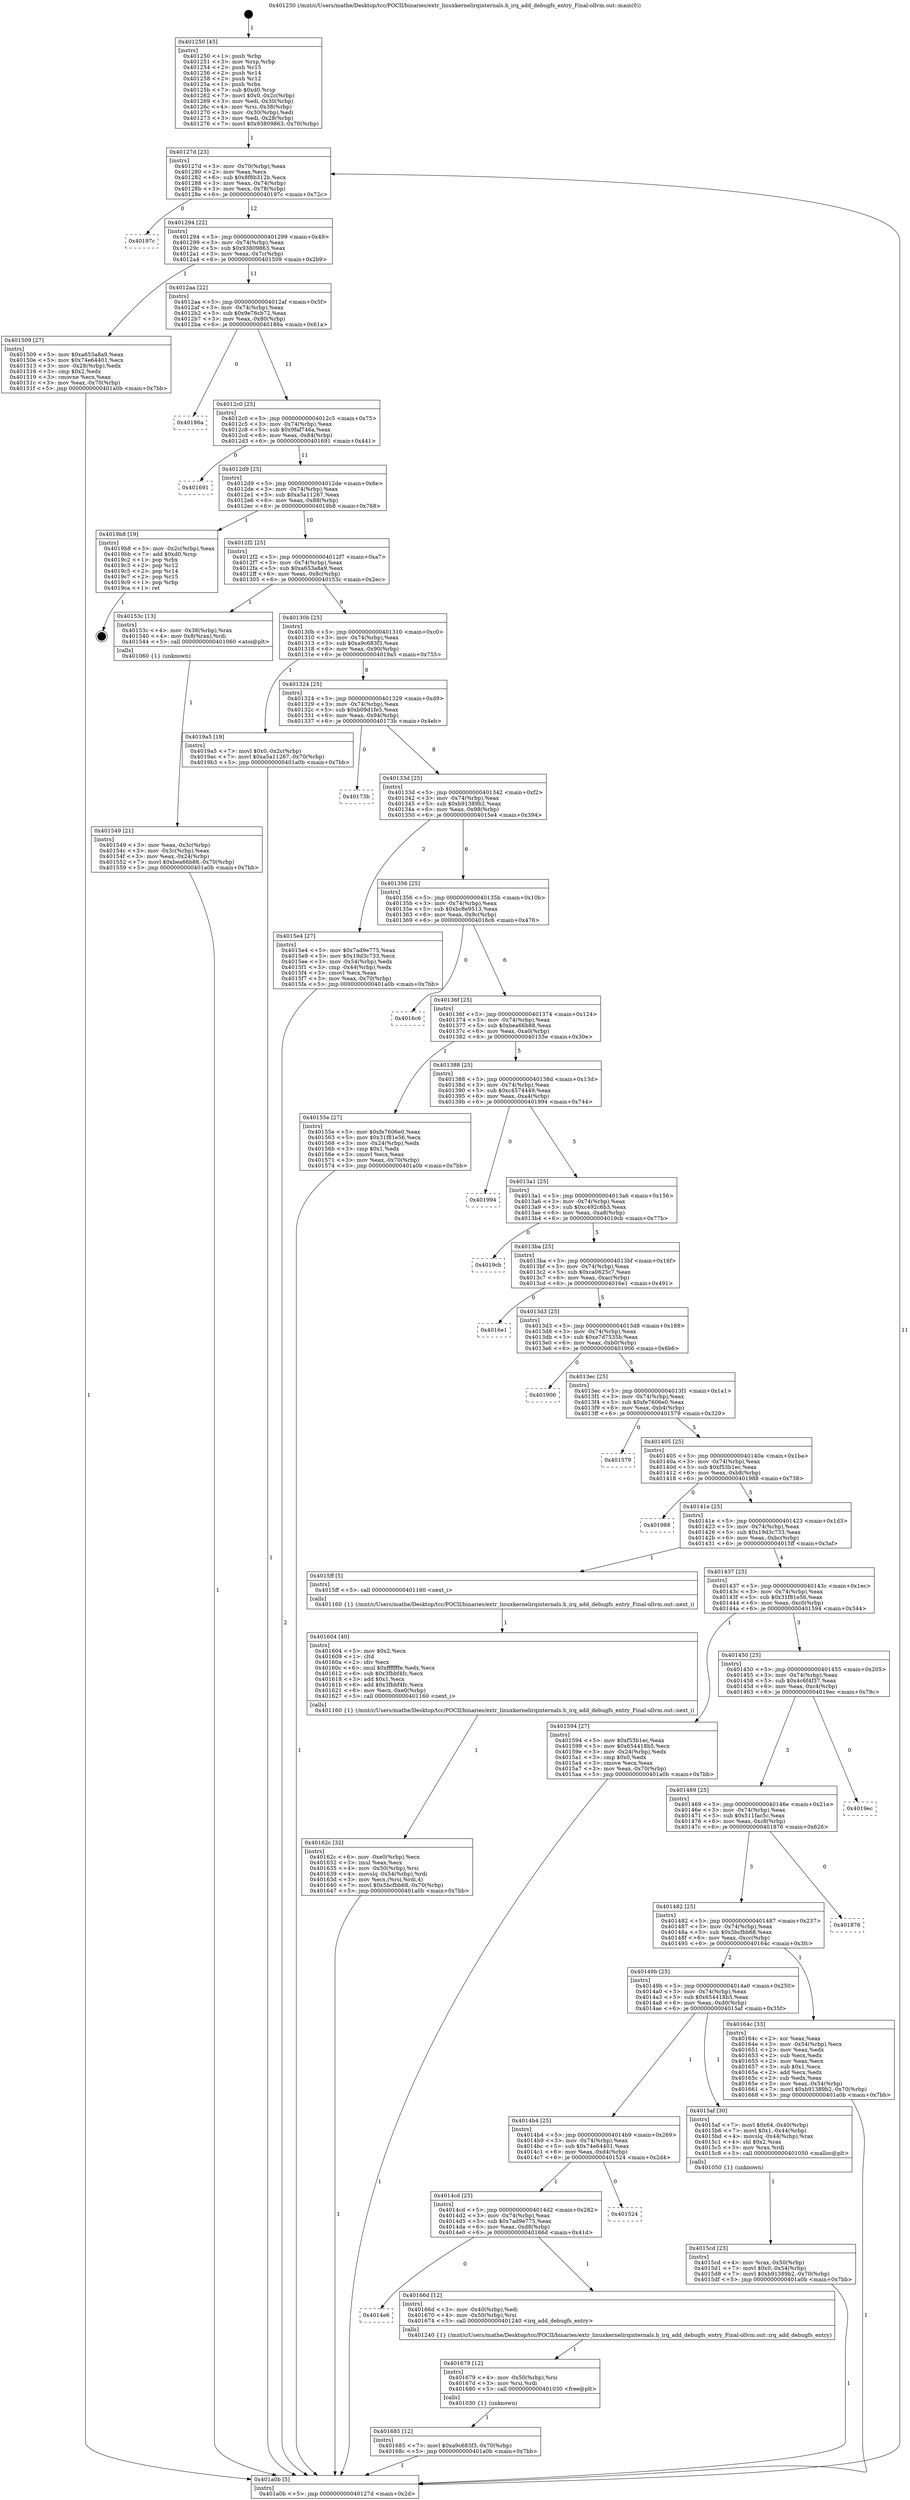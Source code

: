 digraph "0x401250" {
  label = "0x401250 (/mnt/c/Users/mathe/Desktop/tcc/POCII/binaries/extr_linuxkernelirqinternals.h_irq_add_debugfs_entry_Final-ollvm.out::main(0))"
  labelloc = "t"
  node[shape=record]

  Entry [label="",width=0.3,height=0.3,shape=circle,fillcolor=black,style=filled]
  "0x40127d" [label="{
     0x40127d [23]\l
     | [instrs]\l
     &nbsp;&nbsp;0x40127d \<+3\>: mov -0x70(%rbp),%eax\l
     &nbsp;&nbsp;0x401280 \<+2\>: mov %eax,%ecx\l
     &nbsp;&nbsp;0x401282 \<+6\>: sub $0x8f8b312b,%ecx\l
     &nbsp;&nbsp;0x401288 \<+3\>: mov %eax,-0x74(%rbp)\l
     &nbsp;&nbsp;0x40128b \<+3\>: mov %ecx,-0x78(%rbp)\l
     &nbsp;&nbsp;0x40128e \<+6\>: je 000000000040197c \<main+0x72c\>\l
  }"]
  "0x40197c" [label="{
     0x40197c\l
  }", style=dashed]
  "0x401294" [label="{
     0x401294 [22]\l
     | [instrs]\l
     &nbsp;&nbsp;0x401294 \<+5\>: jmp 0000000000401299 \<main+0x49\>\l
     &nbsp;&nbsp;0x401299 \<+3\>: mov -0x74(%rbp),%eax\l
     &nbsp;&nbsp;0x40129c \<+5\>: sub $0x93809863,%eax\l
     &nbsp;&nbsp;0x4012a1 \<+3\>: mov %eax,-0x7c(%rbp)\l
     &nbsp;&nbsp;0x4012a4 \<+6\>: je 0000000000401509 \<main+0x2b9\>\l
  }"]
  Exit [label="",width=0.3,height=0.3,shape=circle,fillcolor=black,style=filled,peripheries=2]
  "0x401509" [label="{
     0x401509 [27]\l
     | [instrs]\l
     &nbsp;&nbsp;0x401509 \<+5\>: mov $0xa653a8a9,%eax\l
     &nbsp;&nbsp;0x40150e \<+5\>: mov $0x74e64401,%ecx\l
     &nbsp;&nbsp;0x401513 \<+3\>: mov -0x28(%rbp),%edx\l
     &nbsp;&nbsp;0x401516 \<+3\>: cmp $0x2,%edx\l
     &nbsp;&nbsp;0x401519 \<+3\>: cmovne %ecx,%eax\l
     &nbsp;&nbsp;0x40151c \<+3\>: mov %eax,-0x70(%rbp)\l
     &nbsp;&nbsp;0x40151f \<+5\>: jmp 0000000000401a0b \<main+0x7bb\>\l
  }"]
  "0x4012aa" [label="{
     0x4012aa [22]\l
     | [instrs]\l
     &nbsp;&nbsp;0x4012aa \<+5\>: jmp 00000000004012af \<main+0x5f\>\l
     &nbsp;&nbsp;0x4012af \<+3\>: mov -0x74(%rbp),%eax\l
     &nbsp;&nbsp;0x4012b2 \<+5\>: sub $0x9e76cb72,%eax\l
     &nbsp;&nbsp;0x4012b7 \<+3\>: mov %eax,-0x80(%rbp)\l
     &nbsp;&nbsp;0x4012ba \<+6\>: je 000000000040186a \<main+0x61a\>\l
  }"]
  "0x401a0b" [label="{
     0x401a0b [5]\l
     | [instrs]\l
     &nbsp;&nbsp;0x401a0b \<+5\>: jmp 000000000040127d \<main+0x2d\>\l
  }"]
  "0x401250" [label="{
     0x401250 [45]\l
     | [instrs]\l
     &nbsp;&nbsp;0x401250 \<+1\>: push %rbp\l
     &nbsp;&nbsp;0x401251 \<+3\>: mov %rsp,%rbp\l
     &nbsp;&nbsp;0x401254 \<+2\>: push %r15\l
     &nbsp;&nbsp;0x401256 \<+2\>: push %r14\l
     &nbsp;&nbsp;0x401258 \<+2\>: push %r12\l
     &nbsp;&nbsp;0x40125a \<+1\>: push %rbx\l
     &nbsp;&nbsp;0x40125b \<+7\>: sub $0xd0,%rsp\l
     &nbsp;&nbsp;0x401262 \<+7\>: movl $0x0,-0x2c(%rbp)\l
     &nbsp;&nbsp;0x401269 \<+3\>: mov %edi,-0x30(%rbp)\l
     &nbsp;&nbsp;0x40126c \<+4\>: mov %rsi,-0x38(%rbp)\l
     &nbsp;&nbsp;0x401270 \<+3\>: mov -0x30(%rbp),%edi\l
     &nbsp;&nbsp;0x401273 \<+3\>: mov %edi,-0x28(%rbp)\l
     &nbsp;&nbsp;0x401276 \<+7\>: movl $0x93809863,-0x70(%rbp)\l
  }"]
  "0x401685" [label="{
     0x401685 [12]\l
     | [instrs]\l
     &nbsp;&nbsp;0x401685 \<+7\>: movl $0xa9c683f3,-0x70(%rbp)\l
     &nbsp;&nbsp;0x40168c \<+5\>: jmp 0000000000401a0b \<main+0x7bb\>\l
  }"]
  "0x40186a" [label="{
     0x40186a\l
  }", style=dashed]
  "0x4012c0" [label="{
     0x4012c0 [25]\l
     | [instrs]\l
     &nbsp;&nbsp;0x4012c0 \<+5\>: jmp 00000000004012c5 \<main+0x75\>\l
     &nbsp;&nbsp;0x4012c5 \<+3\>: mov -0x74(%rbp),%eax\l
     &nbsp;&nbsp;0x4012c8 \<+5\>: sub $0x9faf746a,%eax\l
     &nbsp;&nbsp;0x4012cd \<+6\>: mov %eax,-0x84(%rbp)\l
     &nbsp;&nbsp;0x4012d3 \<+6\>: je 0000000000401691 \<main+0x441\>\l
  }"]
  "0x401679" [label="{
     0x401679 [12]\l
     | [instrs]\l
     &nbsp;&nbsp;0x401679 \<+4\>: mov -0x50(%rbp),%rsi\l
     &nbsp;&nbsp;0x40167d \<+3\>: mov %rsi,%rdi\l
     &nbsp;&nbsp;0x401680 \<+5\>: call 0000000000401030 \<free@plt\>\l
     | [calls]\l
     &nbsp;&nbsp;0x401030 \{1\} (unknown)\l
  }"]
  "0x401691" [label="{
     0x401691\l
  }", style=dashed]
  "0x4012d9" [label="{
     0x4012d9 [25]\l
     | [instrs]\l
     &nbsp;&nbsp;0x4012d9 \<+5\>: jmp 00000000004012de \<main+0x8e\>\l
     &nbsp;&nbsp;0x4012de \<+3\>: mov -0x74(%rbp),%eax\l
     &nbsp;&nbsp;0x4012e1 \<+5\>: sub $0xa5a11267,%eax\l
     &nbsp;&nbsp;0x4012e6 \<+6\>: mov %eax,-0x88(%rbp)\l
     &nbsp;&nbsp;0x4012ec \<+6\>: je 00000000004019b8 \<main+0x768\>\l
  }"]
  "0x4014e6" [label="{
     0x4014e6\l
  }", style=dashed]
  "0x4019b8" [label="{
     0x4019b8 [19]\l
     | [instrs]\l
     &nbsp;&nbsp;0x4019b8 \<+3\>: mov -0x2c(%rbp),%eax\l
     &nbsp;&nbsp;0x4019bb \<+7\>: add $0xd0,%rsp\l
     &nbsp;&nbsp;0x4019c2 \<+1\>: pop %rbx\l
     &nbsp;&nbsp;0x4019c3 \<+2\>: pop %r12\l
     &nbsp;&nbsp;0x4019c5 \<+2\>: pop %r14\l
     &nbsp;&nbsp;0x4019c7 \<+2\>: pop %r15\l
     &nbsp;&nbsp;0x4019c9 \<+1\>: pop %rbp\l
     &nbsp;&nbsp;0x4019ca \<+1\>: ret\l
  }"]
  "0x4012f2" [label="{
     0x4012f2 [25]\l
     | [instrs]\l
     &nbsp;&nbsp;0x4012f2 \<+5\>: jmp 00000000004012f7 \<main+0xa7\>\l
     &nbsp;&nbsp;0x4012f7 \<+3\>: mov -0x74(%rbp),%eax\l
     &nbsp;&nbsp;0x4012fa \<+5\>: sub $0xa653a8a9,%eax\l
     &nbsp;&nbsp;0x4012ff \<+6\>: mov %eax,-0x8c(%rbp)\l
     &nbsp;&nbsp;0x401305 \<+6\>: je 000000000040153c \<main+0x2ec\>\l
  }"]
  "0x40166d" [label="{
     0x40166d [12]\l
     | [instrs]\l
     &nbsp;&nbsp;0x40166d \<+3\>: mov -0x40(%rbp),%edi\l
     &nbsp;&nbsp;0x401670 \<+4\>: mov -0x50(%rbp),%rsi\l
     &nbsp;&nbsp;0x401674 \<+5\>: call 0000000000401240 \<irq_add_debugfs_entry\>\l
     | [calls]\l
     &nbsp;&nbsp;0x401240 \{1\} (/mnt/c/Users/mathe/Desktop/tcc/POCII/binaries/extr_linuxkernelirqinternals.h_irq_add_debugfs_entry_Final-ollvm.out::irq_add_debugfs_entry)\l
  }"]
  "0x40153c" [label="{
     0x40153c [13]\l
     | [instrs]\l
     &nbsp;&nbsp;0x40153c \<+4\>: mov -0x38(%rbp),%rax\l
     &nbsp;&nbsp;0x401540 \<+4\>: mov 0x8(%rax),%rdi\l
     &nbsp;&nbsp;0x401544 \<+5\>: call 0000000000401060 \<atoi@plt\>\l
     | [calls]\l
     &nbsp;&nbsp;0x401060 \{1\} (unknown)\l
  }"]
  "0x40130b" [label="{
     0x40130b [25]\l
     | [instrs]\l
     &nbsp;&nbsp;0x40130b \<+5\>: jmp 0000000000401310 \<main+0xc0\>\l
     &nbsp;&nbsp;0x401310 \<+3\>: mov -0x74(%rbp),%eax\l
     &nbsp;&nbsp;0x401313 \<+5\>: sub $0xa9c683f3,%eax\l
     &nbsp;&nbsp;0x401318 \<+6\>: mov %eax,-0x90(%rbp)\l
     &nbsp;&nbsp;0x40131e \<+6\>: je 00000000004019a5 \<main+0x755\>\l
  }"]
  "0x401549" [label="{
     0x401549 [21]\l
     | [instrs]\l
     &nbsp;&nbsp;0x401549 \<+3\>: mov %eax,-0x3c(%rbp)\l
     &nbsp;&nbsp;0x40154c \<+3\>: mov -0x3c(%rbp),%eax\l
     &nbsp;&nbsp;0x40154f \<+3\>: mov %eax,-0x24(%rbp)\l
     &nbsp;&nbsp;0x401552 \<+7\>: movl $0xbea66b88,-0x70(%rbp)\l
     &nbsp;&nbsp;0x401559 \<+5\>: jmp 0000000000401a0b \<main+0x7bb\>\l
  }"]
  "0x4014cd" [label="{
     0x4014cd [25]\l
     | [instrs]\l
     &nbsp;&nbsp;0x4014cd \<+5\>: jmp 00000000004014d2 \<main+0x282\>\l
     &nbsp;&nbsp;0x4014d2 \<+3\>: mov -0x74(%rbp),%eax\l
     &nbsp;&nbsp;0x4014d5 \<+5\>: sub $0x7ad9e775,%eax\l
     &nbsp;&nbsp;0x4014da \<+6\>: mov %eax,-0xd8(%rbp)\l
     &nbsp;&nbsp;0x4014e0 \<+6\>: je 000000000040166d \<main+0x41d\>\l
  }"]
  "0x4019a5" [label="{
     0x4019a5 [19]\l
     | [instrs]\l
     &nbsp;&nbsp;0x4019a5 \<+7\>: movl $0x0,-0x2c(%rbp)\l
     &nbsp;&nbsp;0x4019ac \<+7\>: movl $0xa5a11267,-0x70(%rbp)\l
     &nbsp;&nbsp;0x4019b3 \<+5\>: jmp 0000000000401a0b \<main+0x7bb\>\l
  }"]
  "0x401324" [label="{
     0x401324 [25]\l
     | [instrs]\l
     &nbsp;&nbsp;0x401324 \<+5\>: jmp 0000000000401329 \<main+0xd9\>\l
     &nbsp;&nbsp;0x401329 \<+3\>: mov -0x74(%rbp),%eax\l
     &nbsp;&nbsp;0x40132c \<+5\>: sub $0xb09d1fe5,%eax\l
     &nbsp;&nbsp;0x401331 \<+6\>: mov %eax,-0x94(%rbp)\l
     &nbsp;&nbsp;0x401337 \<+6\>: je 000000000040173b \<main+0x4eb\>\l
  }"]
  "0x401524" [label="{
     0x401524\l
  }", style=dashed]
  "0x40173b" [label="{
     0x40173b\l
  }", style=dashed]
  "0x40133d" [label="{
     0x40133d [25]\l
     | [instrs]\l
     &nbsp;&nbsp;0x40133d \<+5\>: jmp 0000000000401342 \<main+0xf2\>\l
     &nbsp;&nbsp;0x401342 \<+3\>: mov -0x74(%rbp),%eax\l
     &nbsp;&nbsp;0x401345 \<+5\>: sub $0xb91389b2,%eax\l
     &nbsp;&nbsp;0x40134a \<+6\>: mov %eax,-0x98(%rbp)\l
     &nbsp;&nbsp;0x401350 \<+6\>: je 00000000004015e4 \<main+0x394\>\l
  }"]
  "0x40162c" [label="{
     0x40162c [32]\l
     | [instrs]\l
     &nbsp;&nbsp;0x40162c \<+6\>: mov -0xe0(%rbp),%ecx\l
     &nbsp;&nbsp;0x401632 \<+3\>: imul %eax,%ecx\l
     &nbsp;&nbsp;0x401635 \<+4\>: mov -0x50(%rbp),%rsi\l
     &nbsp;&nbsp;0x401639 \<+4\>: movslq -0x54(%rbp),%rdi\l
     &nbsp;&nbsp;0x40163d \<+3\>: mov %ecx,(%rsi,%rdi,4)\l
     &nbsp;&nbsp;0x401640 \<+7\>: movl $0x5bcfbb68,-0x70(%rbp)\l
     &nbsp;&nbsp;0x401647 \<+5\>: jmp 0000000000401a0b \<main+0x7bb\>\l
  }"]
  "0x4015e4" [label="{
     0x4015e4 [27]\l
     | [instrs]\l
     &nbsp;&nbsp;0x4015e4 \<+5\>: mov $0x7ad9e775,%eax\l
     &nbsp;&nbsp;0x4015e9 \<+5\>: mov $0x19d3c733,%ecx\l
     &nbsp;&nbsp;0x4015ee \<+3\>: mov -0x54(%rbp),%edx\l
     &nbsp;&nbsp;0x4015f1 \<+3\>: cmp -0x44(%rbp),%edx\l
     &nbsp;&nbsp;0x4015f4 \<+3\>: cmovl %ecx,%eax\l
     &nbsp;&nbsp;0x4015f7 \<+3\>: mov %eax,-0x70(%rbp)\l
     &nbsp;&nbsp;0x4015fa \<+5\>: jmp 0000000000401a0b \<main+0x7bb\>\l
  }"]
  "0x401356" [label="{
     0x401356 [25]\l
     | [instrs]\l
     &nbsp;&nbsp;0x401356 \<+5\>: jmp 000000000040135b \<main+0x10b\>\l
     &nbsp;&nbsp;0x40135b \<+3\>: mov -0x74(%rbp),%eax\l
     &nbsp;&nbsp;0x40135e \<+5\>: sub $0xbc8e9513,%eax\l
     &nbsp;&nbsp;0x401363 \<+6\>: mov %eax,-0x9c(%rbp)\l
     &nbsp;&nbsp;0x401369 \<+6\>: je 00000000004016c6 \<main+0x476\>\l
  }"]
  "0x401604" [label="{
     0x401604 [40]\l
     | [instrs]\l
     &nbsp;&nbsp;0x401604 \<+5\>: mov $0x2,%ecx\l
     &nbsp;&nbsp;0x401609 \<+1\>: cltd\l
     &nbsp;&nbsp;0x40160a \<+2\>: idiv %ecx\l
     &nbsp;&nbsp;0x40160c \<+6\>: imul $0xfffffffe,%edx,%ecx\l
     &nbsp;&nbsp;0x401612 \<+6\>: sub $0x3fbbf4fc,%ecx\l
     &nbsp;&nbsp;0x401618 \<+3\>: add $0x1,%ecx\l
     &nbsp;&nbsp;0x40161b \<+6\>: add $0x3fbbf4fc,%ecx\l
     &nbsp;&nbsp;0x401621 \<+6\>: mov %ecx,-0xe0(%rbp)\l
     &nbsp;&nbsp;0x401627 \<+5\>: call 0000000000401160 \<next_i\>\l
     | [calls]\l
     &nbsp;&nbsp;0x401160 \{1\} (/mnt/c/Users/mathe/Desktop/tcc/POCII/binaries/extr_linuxkernelirqinternals.h_irq_add_debugfs_entry_Final-ollvm.out::next_i)\l
  }"]
  "0x4016c6" [label="{
     0x4016c6\l
  }", style=dashed]
  "0x40136f" [label="{
     0x40136f [25]\l
     | [instrs]\l
     &nbsp;&nbsp;0x40136f \<+5\>: jmp 0000000000401374 \<main+0x124\>\l
     &nbsp;&nbsp;0x401374 \<+3\>: mov -0x74(%rbp),%eax\l
     &nbsp;&nbsp;0x401377 \<+5\>: sub $0xbea66b88,%eax\l
     &nbsp;&nbsp;0x40137c \<+6\>: mov %eax,-0xa0(%rbp)\l
     &nbsp;&nbsp;0x401382 \<+6\>: je 000000000040155e \<main+0x30e\>\l
  }"]
  "0x4015cd" [label="{
     0x4015cd [23]\l
     | [instrs]\l
     &nbsp;&nbsp;0x4015cd \<+4\>: mov %rax,-0x50(%rbp)\l
     &nbsp;&nbsp;0x4015d1 \<+7\>: movl $0x0,-0x54(%rbp)\l
     &nbsp;&nbsp;0x4015d8 \<+7\>: movl $0xb91389b2,-0x70(%rbp)\l
     &nbsp;&nbsp;0x4015df \<+5\>: jmp 0000000000401a0b \<main+0x7bb\>\l
  }"]
  "0x40155e" [label="{
     0x40155e [27]\l
     | [instrs]\l
     &nbsp;&nbsp;0x40155e \<+5\>: mov $0xfe7606e0,%eax\l
     &nbsp;&nbsp;0x401563 \<+5\>: mov $0x31f81e56,%ecx\l
     &nbsp;&nbsp;0x401568 \<+3\>: mov -0x24(%rbp),%edx\l
     &nbsp;&nbsp;0x40156b \<+3\>: cmp $0x1,%edx\l
     &nbsp;&nbsp;0x40156e \<+3\>: cmovl %ecx,%eax\l
     &nbsp;&nbsp;0x401571 \<+3\>: mov %eax,-0x70(%rbp)\l
     &nbsp;&nbsp;0x401574 \<+5\>: jmp 0000000000401a0b \<main+0x7bb\>\l
  }"]
  "0x401388" [label="{
     0x401388 [25]\l
     | [instrs]\l
     &nbsp;&nbsp;0x401388 \<+5\>: jmp 000000000040138d \<main+0x13d\>\l
     &nbsp;&nbsp;0x40138d \<+3\>: mov -0x74(%rbp),%eax\l
     &nbsp;&nbsp;0x401390 \<+5\>: sub $0xc4574449,%eax\l
     &nbsp;&nbsp;0x401395 \<+6\>: mov %eax,-0xa4(%rbp)\l
     &nbsp;&nbsp;0x40139b \<+6\>: je 0000000000401994 \<main+0x744\>\l
  }"]
  "0x4014b4" [label="{
     0x4014b4 [25]\l
     | [instrs]\l
     &nbsp;&nbsp;0x4014b4 \<+5\>: jmp 00000000004014b9 \<main+0x269\>\l
     &nbsp;&nbsp;0x4014b9 \<+3\>: mov -0x74(%rbp),%eax\l
     &nbsp;&nbsp;0x4014bc \<+5\>: sub $0x74e64401,%eax\l
     &nbsp;&nbsp;0x4014c1 \<+6\>: mov %eax,-0xd4(%rbp)\l
     &nbsp;&nbsp;0x4014c7 \<+6\>: je 0000000000401524 \<main+0x2d4\>\l
  }"]
  "0x401994" [label="{
     0x401994\l
  }", style=dashed]
  "0x4013a1" [label="{
     0x4013a1 [25]\l
     | [instrs]\l
     &nbsp;&nbsp;0x4013a1 \<+5\>: jmp 00000000004013a6 \<main+0x156\>\l
     &nbsp;&nbsp;0x4013a6 \<+3\>: mov -0x74(%rbp),%eax\l
     &nbsp;&nbsp;0x4013a9 \<+5\>: sub $0xc492c6b3,%eax\l
     &nbsp;&nbsp;0x4013ae \<+6\>: mov %eax,-0xa8(%rbp)\l
     &nbsp;&nbsp;0x4013b4 \<+6\>: je 00000000004019cb \<main+0x77b\>\l
  }"]
  "0x4015af" [label="{
     0x4015af [30]\l
     | [instrs]\l
     &nbsp;&nbsp;0x4015af \<+7\>: movl $0x64,-0x40(%rbp)\l
     &nbsp;&nbsp;0x4015b6 \<+7\>: movl $0x1,-0x44(%rbp)\l
     &nbsp;&nbsp;0x4015bd \<+4\>: movslq -0x44(%rbp),%rax\l
     &nbsp;&nbsp;0x4015c1 \<+4\>: shl $0x2,%rax\l
     &nbsp;&nbsp;0x4015c5 \<+3\>: mov %rax,%rdi\l
     &nbsp;&nbsp;0x4015c8 \<+5\>: call 0000000000401050 \<malloc@plt\>\l
     | [calls]\l
     &nbsp;&nbsp;0x401050 \{1\} (unknown)\l
  }"]
  "0x4019cb" [label="{
     0x4019cb\l
  }", style=dashed]
  "0x4013ba" [label="{
     0x4013ba [25]\l
     | [instrs]\l
     &nbsp;&nbsp;0x4013ba \<+5\>: jmp 00000000004013bf \<main+0x16f\>\l
     &nbsp;&nbsp;0x4013bf \<+3\>: mov -0x74(%rbp),%eax\l
     &nbsp;&nbsp;0x4013c2 \<+5\>: sub $0xca0625c7,%eax\l
     &nbsp;&nbsp;0x4013c7 \<+6\>: mov %eax,-0xac(%rbp)\l
     &nbsp;&nbsp;0x4013cd \<+6\>: je 00000000004016e1 \<main+0x491\>\l
  }"]
  "0x40149b" [label="{
     0x40149b [25]\l
     | [instrs]\l
     &nbsp;&nbsp;0x40149b \<+5\>: jmp 00000000004014a0 \<main+0x250\>\l
     &nbsp;&nbsp;0x4014a0 \<+3\>: mov -0x74(%rbp),%eax\l
     &nbsp;&nbsp;0x4014a3 \<+5\>: sub $0x654418b5,%eax\l
     &nbsp;&nbsp;0x4014a8 \<+6\>: mov %eax,-0xd0(%rbp)\l
     &nbsp;&nbsp;0x4014ae \<+6\>: je 00000000004015af \<main+0x35f\>\l
  }"]
  "0x4016e1" [label="{
     0x4016e1\l
  }", style=dashed]
  "0x4013d3" [label="{
     0x4013d3 [25]\l
     | [instrs]\l
     &nbsp;&nbsp;0x4013d3 \<+5\>: jmp 00000000004013d8 \<main+0x188\>\l
     &nbsp;&nbsp;0x4013d8 \<+3\>: mov -0x74(%rbp),%eax\l
     &nbsp;&nbsp;0x4013db \<+5\>: sub $0xe7d7535b,%eax\l
     &nbsp;&nbsp;0x4013e0 \<+6\>: mov %eax,-0xb0(%rbp)\l
     &nbsp;&nbsp;0x4013e6 \<+6\>: je 0000000000401906 \<main+0x6b6\>\l
  }"]
  "0x40164c" [label="{
     0x40164c [33]\l
     | [instrs]\l
     &nbsp;&nbsp;0x40164c \<+2\>: xor %eax,%eax\l
     &nbsp;&nbsp;0x40164e \<+3\>: mov -0x54(%rbp),%ecx\l
     &nbsp;&nbsp;0x401651 \<+2\>: mov %eax,%edx\l
     &nbsp;&nbsp;0x401653 \<+2\>: sub %ecx,%edx\l
     &nbsp;&nbsp;0x401655 \<+2\>: mov %eax,%ecx\l
     &nbsp;&nbsp;0x401657 \<+3\>: sub $0x1,%ecx\l
     &nbsp;&nbsp;0x40165a \<+2\>: add %ecx,%edx\l
     &nbsp;&nbsp;0x40165c \<+2\>: sub %edx,%eax\l
     &nbsp;&nbsp;0x40165e \<+3\>: mov %eax,-0x54(%rbp)\l
     &nbsp;&nbsp;0x401661 \<+7\>: movl $0xb91389b2,-0x70(%rbp)\l
     &nbsp;&nbsp;0x401668 \<+5\>: jmp 0000000000401a0b \<main+0x7bb\>\l
  }"]
  "0x401906" [label="{
     0x401906\l
  }", style=dashed]
  "0x4013ec" [label="{
     0x4013ec [25]\l
     | [instrs]\l
     &nbsp;&nbsp;0x4013ec \<+5\>: jmp 00000000004013f1 \<main+0x1a1\>\l
     &nbsp;&nbsp;0x4013f1 \<+3\>: mov -0x74(%rbp),%eax\l
     &nbsp;&nbsp;0x4013f4 \<+5\>: sub $0xfe7606e0,%eax\l
     &nbsp;&nbsp;0x4013f9 \<+6\>: mov %eax,-0xb4(%rbp)\l
     &nbsp;&nbsp;0x4013ff \<+6\>: je 0000000000401579 \<main+0x329\>\l
  }"]
  "0x401482" [label="{
     0x401482 [25]\l
     | [instrs]\l
     &nbsp;&nbsp;0x401482 \<+5\>: jmp 0000000000401487 \<main+0x237\>\l
     &nbsp;&nbsp;0x401487 \<+3\>: mov -0x74(%rbp),%eax\l
     &nbsp;&nbsp;0x40148a \<+5\>: sub $0x5bcfbb68,%eax\l
     &nbsp;&nbsp;0x40148f \<+6\>: mov %eax,-0xcc(%rbp)\l
     &nbsp;&nbsp;0x401495 \<+6\>: je 000000000040164c \<main+0x3fc\>\l
  }"]
  "0x401579" [label="{
     0x401579\l
  }", style=dashed]
  "0x401405" [label="{
     0x401405 [25]\l
     | [instrs]\l
     &nbsp;&nbsp;0x401405 \<+5\>: jmp 000000000040140a \<main+0x1ba\>\l
     &nbsp;&nbsp;0x40140a \<+3\>: mov -0x74(%rbp),%eax\l
     &nbsp;&nbsp;0x40140d \<+5\>: sub $0xf53b1ec,%eax\l
     &nbsp;&nbsp;0x401412 \<+6\>: mov %eax,-0xb8(%rbp)\l
     &nbsp;&nbsp;0x401418 \<+6\>: je 0000000000401988 \<main+0x738\>\l
  }"]
  "0x401876" [label="{
     0x401876\l
  }", style=dashed]
  "0x401988" [label="{
     0x401988\l
  }", style=dashed]
  "0x40141e" [label="{
     0x40141e [25]\l
     | [instrs]\l
     &nbsp;&nbsp;0x40141e \<+5\>: jmp 0000000000401423 \<main+0x1d3\>\l
     &nbsp;&nbsp;0x401423 \<+3\>: mov -0x74(%rbp),%eax\l
     &nbsp;&nbsp;0x401426 \<+5\>: sub $0x19d3c733,%eax\l
     &nbsp;&nbsp;0x40142b \<+6\>: mov %eax,-0xbc(%rbp)\l
     &nbsp;&nbsp;0x401431 \<+6\>: je 00000000004015ff \<main+0x3af\>\l
  }"]
  "0x401469" [label="{
     0x401469 [25]\l
     | [instrs]\l
     &nbsp;&nbsp;0x401469 \<+5\>: jmp 000000000040146e \<main+0x21e\>\l
     &nbsp;&nbsp;0x40146e \<+3\>: mov -0x74(%rbp),%eax\l
     &nbsp;&nbsp;0x401471 \<+5\>: sub $0x511fac5c,%eax\l
     &nbsp;&nbsp;0x401476 \<+6\>: mov %eax,-0xc8(%rbp)\l
     &nbsp;&nbsp;0x40147c \<+6\>: je 0000000000401876 \<main+0x626\>\l
  }"]
  "0x4015ff" [label="{
     0x4015ff [5]\l
     | [instrs]\l
     &nbsp;&nbsp;0x4015ff \<+5\>: call 0000000000401160 \<next_i\>\l
     | [calls]\l
     &nbsp;&nbsp;0x401160 \{1\} (/mnt/c/Users/mathe/Desktop/tcc/POCII/binaries/extr_linuxkernelirqinternals.h_irq_add_debugfs_entry_Final-ollvm.out::next_i)\l
  }"]
  "0x401437" [label="{
     0x401437 [25]\l
     | [instrs]\l
     &nbsp;&nbsp;0x401437 \<+5\>: jmp 000000000040143c \<main+0x1ec\>\l
     &nbsp;&nbsp;0x40143c \<+3\>: mov -0x74(%rbp),%eax\l
     &nbsp;&nbsp;0x40143f \<+5\>: sub $0x31f81e56,%eax\l
     &nbsp;&nbsp;0x401444 \<+6\>: mov %eax,-0xc0(%rbp)\l
     &nbsp;&nbsp;0x40144a \<+6\>: je 0000000000401594 \<main+0x344\>\l
  }"]
  "0x4019ec" [label="{
     0x4019ec\l
  }", style=dashed]
  "0x401594" [label="{
     0x401594 [27]\l
     | [instrs]\l
     &nbsp;&nbsp;0x401594 \<+5\>: mov $0xf53b1ec,%eax\l
     &nbsp;&nbsp;0x401599 \<+5\>: mov $0x654418b5,%ecx\l
     &nbsp;&nbsp;0x40159e \<+3\>: mov -0x24(%rbp),%edx\l
     &nbsp;&nbsp;0x4015a1 \<+3\>: cmp $0x0,%edx\l
     &nbsp;&nbsp;0x4015a4 \<+3\>: cmove %ecx,%eax\l
     &nbsp;&nbsp;0x4015a7 \<+3\>: mov %eax,-0x70(%rbp)\l
     &nbsp;&nbsp;0x4015aa \<+5\>: jmp 0000000000401a0b \<main+0x7bb\>\l
  }"]
  "0x401450" [label="{
     0x401450 [25]\l
     | [instrs]\l
     &nbsp;&nbsp;0x401450 \<+5\>: jmp 0000000000401455 \<main+0x205\>\l
     &nbsp;&nbsp;0x401455 \<+3\>: mov -0x74(%rbp),%eax\l
     &nbsp;&nbsp;0x401458 \<+5\>: sub $0x4c6f4f37,%eax\l
     &nbsp;&nbsp;0x40145d \<+6\>: mov %eax,-0xc4(%rbp)\l
     &nbsp;&nbsp;0x401463 \<+6\>: je 00000000004019ec \<main+0x79c\>\l
  }"]
  Entry -> "0x401250" [label=" 1"]
  "0x40127d" -> "0x40197c" [label=" 0"]
  "0x40127d" -> "0x401294" [label=" 12"]
  "0x4019b8" -> Exit [label=" 1"]
  "0x401294" -> "0x401509" [label=" 1"]
  "0x401294" -> "0x4012aa" [label=" 11"]
  "0x401509" -> "0x401a0b" [label=" 1"]
  "0x401250" -> "0x40127d" [label=" 1"]
  "0x401a0b" -> "0x40127d" [label=" 11"]
  "0x4019a5" -> "0x401a0b" [label=" 1"]
  "0x4012aa" -> "0x40186a" [label=" 0"]
  "0x4012aa" -> "0x4012c0" [label=" 11"]
  "0x401685" -> "0x401a0b" [label=" 1"]
  "0x4012c0" -> "0x401691" [label=" 0"]
  "0x4012c0" -> "0x4012d9" [label=" 11"]
  "0x401679" -> "0x401685" [label=" 1"]
  "0x4012d9" -> "0x4019b8" [label=" 1"]
  "0x4012d9" -> "0x4012f2" [label=" 10"]
  "0x40166d" -> "0x401679" [label=" 1"]
  "0x4012f2" -> "0x40153c" [label=" 1"]
  "0x4012f2" -> "0x40130b" [label=" 9"]
  "0x40153c" -> "0x401549" [label=" 1"]
  "0x401549" -> "0x401a0b" [label=" 1"]
  "0x4014cd" -> "0x4014e6" [label=" 0"]
  "0x40130b" -> "0x4019a5" [label=" 1"]
  "0x40130b" -> "0x401324" [label=" 8"]
  "0x4014cd" -> "0x40166d" [label=" 1"]
  "0x401324" -> "0x40173b" [label=" 0"]
  "0x401324" -> "0x40133d" [label=" 8"]
  "0x4014b4" -> "0x4014cd" [label=" 1"]
  "0x40133d" -> "0x4015e4" [label=" 2"]
  "0x40133d" -> "0x401356" [label=" 6"]
  "0x4014b4" -> "0x401524" [label=" 0"]
  "0x401356" -> "0x4016c6" [label=" 0"]
  "0x401356" -> "0x40136f" [label=" 6"]
  "0x40164c" -> "0x401a0b" [label=" 1"]
  "0x40136f" -> "0x40155e" [label=" 1"]
  "0x40136f" -> "0x401388" [label=" 5"]
  "0x40155e" -> "0x401a0b" [label=" 1"]
  "0x40162c" -> "0x401a0b" [label=" 1"]
  "0x401388" -> "0x401994" [label=" 0"]
  "0x401388" -> "0x4013a1" [label=" 5"]
  "0x401604" -> "0x40162c" [label=" 1"]
  "0x4013a1" -> "0x4019cb" [label=" 0"]
  "0x4013a1" -> "0x4013ba" [label=" 5"]
  "0x4015ff" -> "0x401604" [label=" 1"]
  "0x4013ba" -> "0x4016e1" [label=" 0"]
  "0x4013ba" -> "0x4013d3" [label=" 5"]
  "0x4015cd" -> "0x401a0b" [label=" 1"]
  "0x4013d3" -> "0x401906" [label=" 0"]
  "0x4013d3" -> "0x4013ec" [label=" 5"]
  "0x4015af" -> "0x4015cd" [label=" 1"]
  "0x4013ec" -> "0x401579" [label=" 0"]
  "0x4013ec" -> "0x401405" [label=" 5"]
  "0x40149b" -> "0x4015af" [label=" 1"]
  "0x401405" -> "0x401988" [label=" 0"]
  "0x401405" -> "0x40141e" [label=" 5"]
  "0x4015e4" -> "0x401a0b" [label=" 2"]
  "0x40141e" -> "0x4015ff" [label=" 1"]
  "0x40141e" -> "0x401437" [label=" 4"]
  "0x401482" -> "0x40164c" [label=" 1"]
  "0x401437" -> "0x401594" [label=" 1"]
  "0x401437" -> "0x401450" [label=" 3"]
  "0x401594" -> "0x401a0b" [label=" 1"]
  "0x40149b" -> "0x4014b4" [label=" 1"]
  "0x401450" -> "0x4019ec" [label=" 0"]
  "0x401450" -> "0x401469" [label=" 3"]
  "0x401482" -> "0x40149b" [label=" 2"]
  "0x401469" -> "0x401876" [label=" 0"]
  "0x401469" -> "0x401482" [label=" 3"]
}
